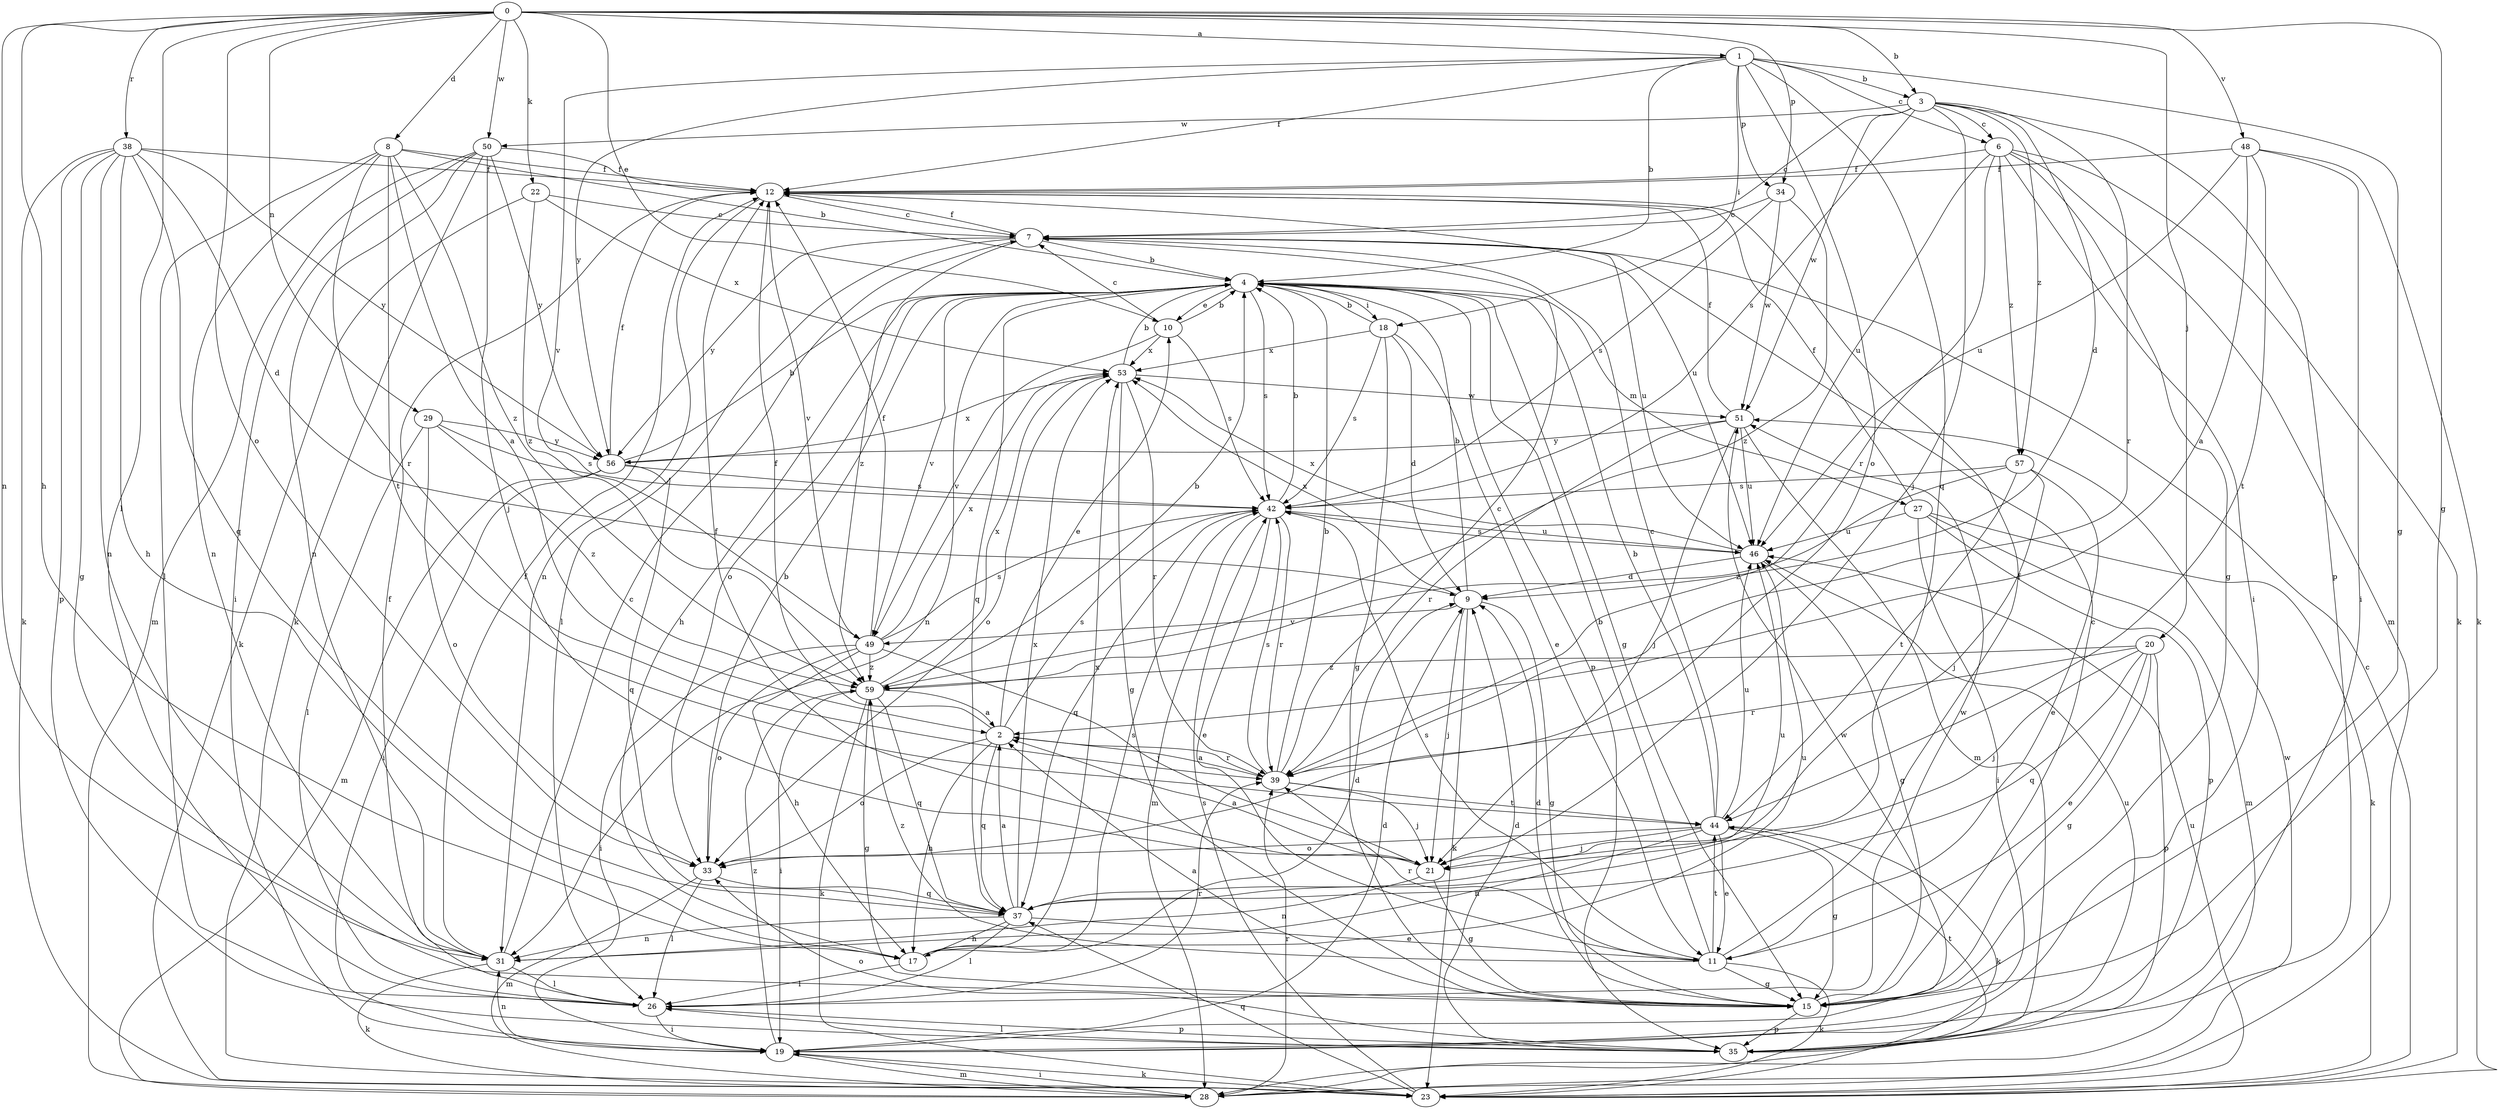 strict digraph  {
0;
1;
2;
3;
4;
6;
7;
8;
9;
10;
11;
12;
15;
17;
18;
19;
20;
21;
22;
23;
26;
27;
28;
29;
31;
33;
34;
35;
37;
38;
39;
42;
44;
46;
48;
49;
50;
51;
53;
56;
57;
59;
0 -> 1  [label=a];
0 -> 3  [label=b];
0 -> 8  [label=d];
0 -> 10  [label=e];
0 -> 15  [label=g];
0 -> 17  [label=h];
0 -> 20  [label=j];
0 -> 22  [label=k];
0 -> 26  [label=l];
0 -> 29  [label=n];
0 -> 31  [label=n];
0 -> 33  [label=o];
0 -> 34  [label=p];
0 -> 38  [label=r];
0 -> 48  [label=v];
0 -> 50  [label=w];
1 -> 3  [label=b];
1 -> 4  [label=b];
1 -> 6  [label=c];
1 -> 12  [label=f];
1 -> 15  [label=g];
1 -> 18  [label=i];
1 -> 33  [label=o];
1 -> 34  [label=p];
1 -> 37  [label=q];
1 -> 49  [label=v];
1 -> 56  [label=y];
2 -> 10  [label=e];
2 -> 12  [label=f];
2 -> 17  [label=h];
2 -> 33  [label=o];
2 -> 37  [label=q];
2 -> 39  [label=r];
2 -> 42  [label=s];
3 -> 6  [label=c];
3 -> 7  [label=c];
3 -> 9  [label=d];
3 -> 21  [label=j];
3 -> 35  [label=p];
3 -> 39  [label=r];
3 -> 42  [label=s];
3 -> 50  [label=w];
3 -> 51  [label=w];
3 -> 57  [label=z];
4 -> 10  [label=e];
4 -> 15  [label=g];
4 -> 17  [label=h];
4 -> 18  [label=i];
4 -> 27  [label=m];
4 -> 31  [label=n];
4 -> 33  [label=o];
4 -> 35  [label=p];
4 -> 37  [label=q];
4 -> 42  [label=s];
4 -> 49  [label=v];
6 -> 12  [label=f];
6 -> 15  [label=g];
6 -> 19  [label=i];
6 -> 23  [label=k];
6 -> 28  [label=m];
6 -> 39  [label=r];
6 -> 46  [label=u];
6 -> 57  [label=z];
7 -> 4  [label=b];
7 -> 12  [label=f];
7 -> 26  [label=l];
7 -> 46  [label=u];
7 -> 56  [label=y];
7 -> 59  [label=z];
8 -> 2  [label=a];
8 -> 4  [label=b];
8 -> 12  [label=f];
8 -> 26  [label=l];
8 -> 31  [label=n];
8 -> 39  [label=r];
8 -> 44  [label=t];
8 -> 59  [label=z];
9 -> 4  [label=b];
9 -> 15  [label=g];
9 -> 21  [label=j];
9 -> 23  [label=k];
9 -> 49  [label=v];
9 -> 53  [label=x];
10 -> 4  [label=b];
10 -> 7  [label=c];
10 -> 42  [label=s];
10 -> 49  [label=v];
10 -> 53  [label=x];
11 -> 4  [label=b];
11 -> 12  [label=f];
11 -> 15  [label=g];
11 -> 23  [label=k];
11 -> 39  [label=r];
11 -> 42  [label=s];
11 -> 44  [label=t];
11 -> 59  [label=z];
12 -> 7  [label=c];
12 -> 31  [label=n];
12 -> 46  [label=u];
12 -> 49  [label=v];
15 -> 2  [label=a];
15 -> 7  [label=c];
15 -> 9  [label=d];
15 -> 35  [label=p];
17 -> 9  [label=d];
17 -> 26  [label=l];
17 -> 42  [label=s];
17 -> 46  [label=u];
17 -> 53  [label=x];
18 -> 4  [label=b];
18 -> 9  [label=d];
18 -> 11  [label=e];
18 -> 15  [label=g];
18 -> 42  [label=s];
18 -> 53  [label=x];
19 -> 9  [label=d];
19 -> 23  [label=k];
19 -> 28  [label=m];
19 -> 31  [label=n];
19 -> 51  [label=w];
19 -> 59  [label=z];
20 -> 11  [label=e];
20 -> 15  [label=g];
20 -> 21  [label=j];
20 -> 35  [label=p];
20 -> 37  [label=q];
20 -> 39  [label=r];
20 -> 59  [label=z];
21 -> 2  [label=a];
21 -> 12  [label=f];
21 -> 15  [label=g];
21 -> 31  [label=n];
22 -> 7  [label=c];
22 -> 23  [label=k];
22 -> 53  [label=x];
22 -> 59  [label=z];
23 -> 7  [label=c];
23 -> 37  [label=q];
23 -> 42  [label=s];
23 -> 46  [label=u];
26 -> 12  [label=f];
26 -> 19  [label=i];
26 -> 35  [label=p];
26 -> 39  [label=r];
26 -> 51  [label=w];
27 -> 12  [label=f];
27 -> 19  [label=i];
27 -> 23  [label=k];
27 -> 28  [label=m];
27 -> 35  [label=p];
27 -> 46  [label=u];
28 -> 19  [label=i];
28 -> 39  [label=r];
28 -> 51  [label=w];
29 -> 26  [label=l];
29 -> 33  [label=o];
29 -> 42  [label=s];
29 -> 56  [label=y];
29 -> 59  [label=z];
31 -> 7  [label=c];
31 -> 12  [label=f];
31 -> 23  [label=k];
31 -> 26  [label=l];
33 -> 4  [label=b];
33 -> 26  [label=l];
33 -> 28  [label=m];
33 -> 37  [label=q];
34 -> 7  [label=c];
34 -> 42  [label=s];
34 -> 51  [label=w];
34 -> 59  [label=z];
35 -> 9  [label=d];
35 -> 26  [label=l];
35 -> 33  [label=o];
35 -> 44  [label=t];
35 -> 46  [label=u];
37 -> 2  [label=a];
37 -> 11  [label=e];
37 -> 17  [label=h];
37 -> 26  [label=l];
37 -> 31  [label=n];
37 -> 46  [label=u];
37 -> 53  [label=x];
38 -> 9  [label=d];
38 -> 12  [label=f];
38 -> 15  [label=g];
38 -> 17  [label=h];
38 -> 23  [label=k];
38 -> 31  [label=n];
38 -> 35  [label=p];
38 -> 37  [label=q];
38 -> 56  [label=y];
39 -> 2  [label=a];
39 -> 4  [label=b];
39 -> 7  [label=c];
39 -> 21  [label=j];
39 -> 42  [label=s];
39 -> 44  [label=t];
42 -> 4  [label=b];
42 -> 11  [label=e];
42 -> 28  [label=m];
42 -> 37  [label=q];
42 -> 39  [label=r];
42 -> 46  [label=u];
44 -> 4  [label=b];
44 -> 7  [label=c];
44 -> 11  [label=e];
44 -> 15  [label=g];
44 -> 21  [label=j];
44 -> 23  [label=k];
44 -> 31  [label=n];
44 -> 33  [label=o];
44 -> 46  [label=u];
46 -> 9  [label=d];
46 -> 15  [label=g];
46 -> 42  [label=s];
46 -> 53  [label=x];
48 -> 2  [label=a];
48 -> 12  [label=f];
48 -> 19  [label=i];
48 -> 23  [label=k];
48 -> 44  [label=t];
48 -> 46  [label=u];
49 -> 12  [label=f];
49 -> 17  [label=h];
49 -> 19  [label=i];
49 -> 21  [label=j];
49 -> 33  [label=o];
49 -> 42  [label=s];
49 -> 53  [label=x];
49 -> 59  [label=z];
50 -> 12  [label=f];
50 -> 19  [label=i];
50 -> 21  [label=j];
50 -> 23  [label=k];
50 -> 28  [label=m];
50 -> 31  [label=n];
50 -> 56  [label=y];
51 -> 12  [label=f];
51 -> 21  [label=j];
51 -> 28  [label=m];
51 -> 39  [label=r];
51 -> 46  [label=u];
51 -> 56  [label=y];
53 -> 4  [label=b];
53 -> 15  [label=g];
53 -> 33  [label=o];
53 -> 39  [label=r];
53 -> 51  [label=w];
56 -> 4  [label=b];
56 -> 12  [label=f];
56 -> 19  [label=i];
56 -> 28  [label=m];
56 -> 37  [label=q];
56 -> 42  [label=s];
56 -> 53  [label=x];
57 -> 11  [label=e];
57 -> 21  [label=j];
57 -> 42  [label=s];
57 -> 44  [label=t];
57 -> 59  [label=z];
59 -> 2  [label=a];
59 -> 4  [label=b];
59 -> 15  [label=g];
59 -> 19  [label=i];
59 -> 23  [label=k];
59 -> 37  [label=q];
59 -> 53  [label=x];
}
